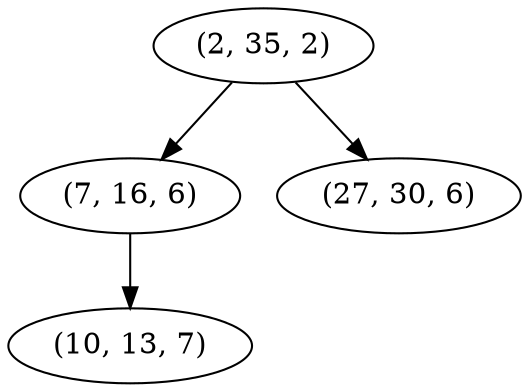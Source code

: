 digraph tree {
    "(2, 35, 2)";
    "(7, 16, 6)";
    "(10, 13, 7)";
    "(27, 30, 6)";
    "(2, 35, 2)" -> "(7, 16, 6)";
    "(2, 35, 2)" -> "(27, 30, 6)";
    "(7, 16, 6)" -> "(10, 13, 7)";
}
